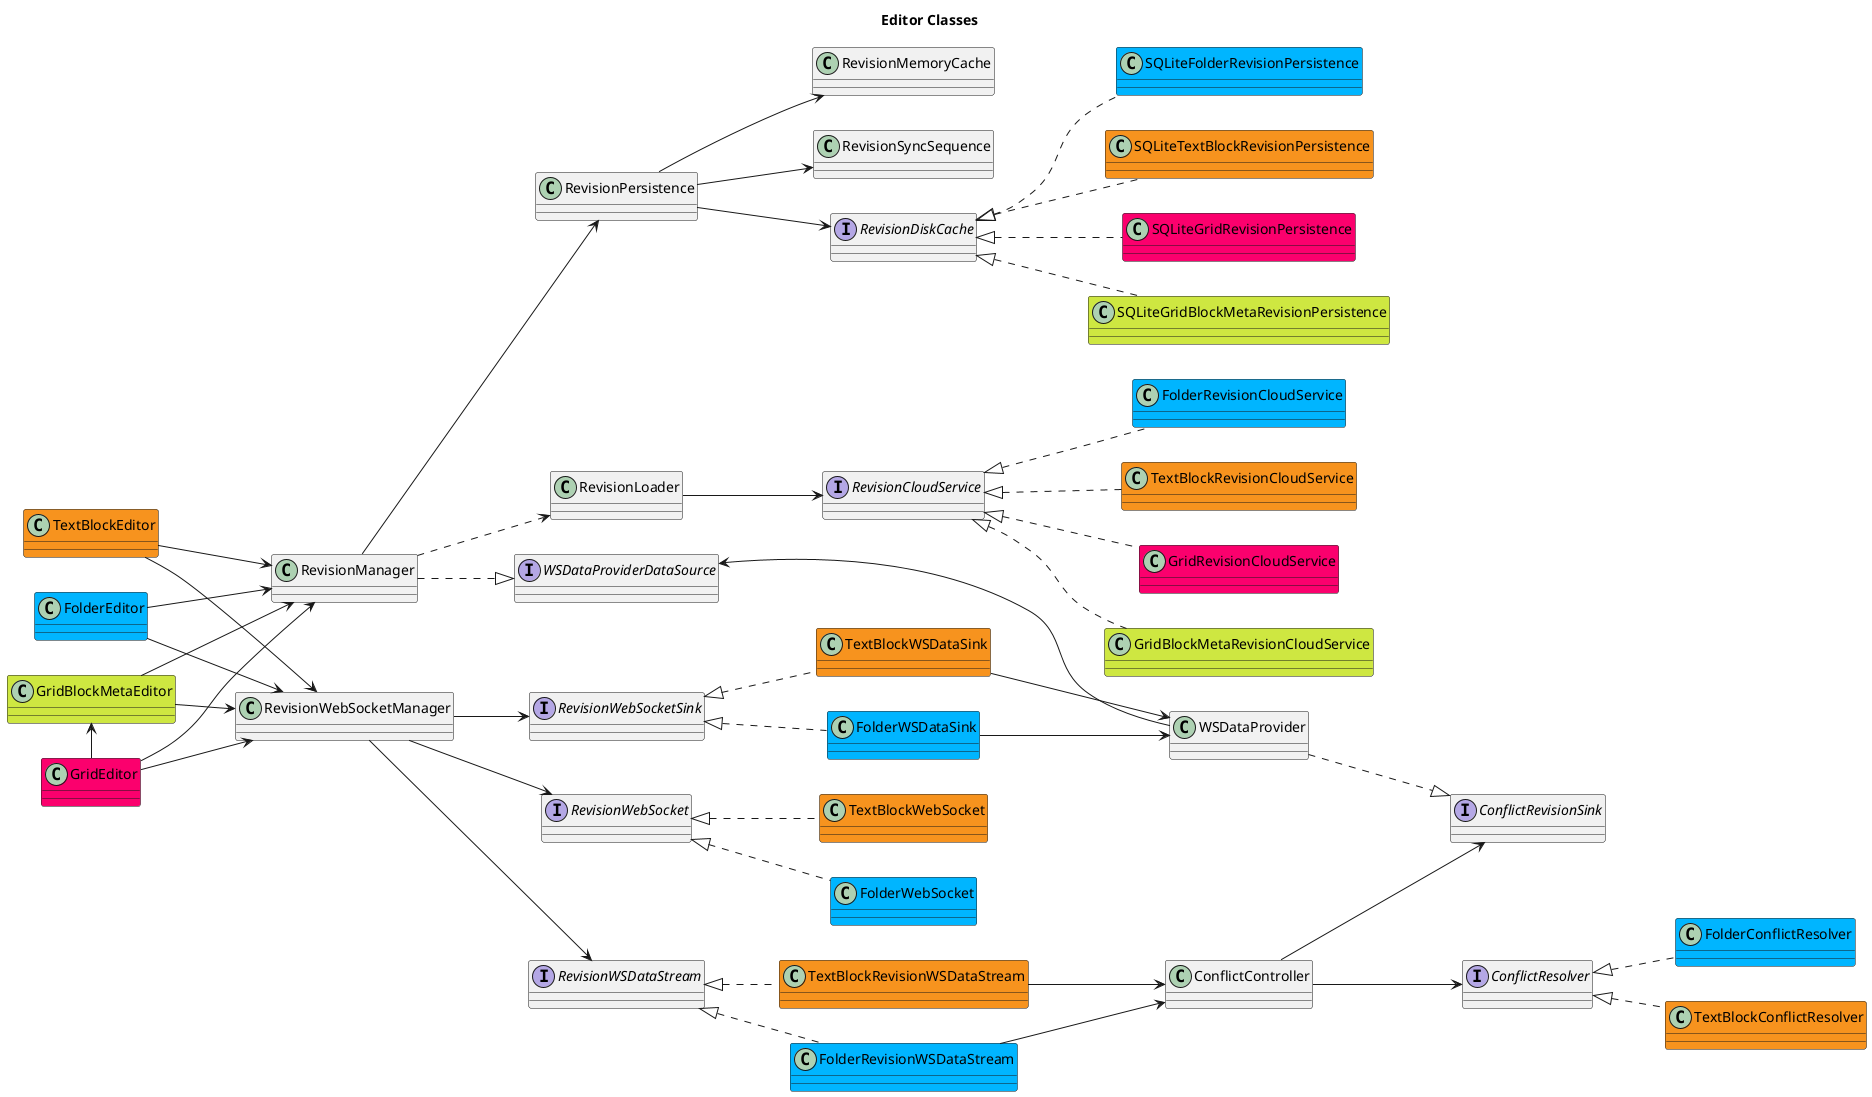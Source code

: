 
@startuml AppFlowy
title Editor Classes
left to right direction

interface RevisionWebSocket {}
class TextBlockEditor #F7931E {}
class FolderEditor #00B5FF {}
class GridEditor #FB006D
class GridBlockMetaEditor #CEE741

class RevisionManager {}
class RevisionWebSocketManager {}
interface RevisionCloudService {}
TextBlockEditor --> RevisionManager
TextBlockEditor --> RevisionWebSocketManager

FolderEditor --> RevisionManager
FolderEditor --> RevisionWebSocketManager

GridEditor --> RevisionManager
GridEditor --> RevisionWebSocketManager

GridEditor -l-> GridBlockMetaEditor
GridBlockMetaEditor --> RevisionManager
GridBlockMetaEditor --> RevisionWebSocketManager

RevisionManager ..> RevisionLoader
RevisionLoader --> RevisionCloudService

class RevisionPersistence {}
interface RevisionWebSocketSink {}
interface RevisionWSDataStream {}
class FolderWSDataSink #00B5FF {}
class FolderWebSocket #00B5FF {}
class FolderRevisionWSDataStream #00B5FF {}
class FolderConflictResolver #00B5FF {}
class FolderRevisionCloudService #00B5FF

class TextBlockWSDataSink #F7931E {}
class TextBlockWebSocket #F7931E {}
class TextBlockRevisionWSDataStream #F7931E {}
class TextBlockConflictResolver #F7931E {}
class TextBlockRevisionCloudService #F7931E

class GridRevisionCloudService #FB006D

class GridBlockMetaRevisionCloudService #CEE741


RevisionManager --> RevisionPersistence
RevisionWebSocketManager --> RevisionWebSocketSink
RevisionWebSocketManager --> RevisionWSDataStream
RevisionWebSocketManager --> RevisionWebSocket

FolderWSDataSink .u.|> RevisionWebSocketSink
TextBlockWSDataSink .u.|> RevisionWebSocketSink
FolderWSDataSink --> WSDataProvider
TextBlockWSDataSink --> WSDataProvider

TextBlockWebSocket .u.|> RevisionWebSocket
FolderWebSocket .u.|> RevisionWebSocket

TextBlockRevisionCloudService .u.|> RevisionCloudService
TextBlockRevisionWSDataStream .u.|> RevisionWSDataStream
TextBlockRevisionWSDataStream --> ConflictController

FolderRevisionCloudService .u.|> RevisionCloudService
FolderRevisionWSDataStream .U.|> RevisionWSDataStream
FolderRevisionWSDataStream --> ConflictController

GridRevisionCloudService .u.|> RevisionCloudService

GridBlockMetaRevisionCloudService .u.|> RevisionCloudService


interface ConflictResolver {}
interface ConflictRevisionSink {}
interface WSDataProviderDataSource {}
ConflictController --> ConflictResolver
ConflictController --> ConflictRevisionSink
TextBlockConflictResolver .u.|> ConflictResolver
FolderConflictResolver .u.|> ConflictResolver
WSDataProvider ..|> ConflictRevisionSink
WSDataProvider -l-> WSDataProviderDataSource
RevisionManager ..|> WSDataProviderDataSource

interface RevisionDiskCache {}
class RevisionMemoryCache {}
class RevisionSyncSequence {}
RevisionPersistence -d-> RevisionDiskCache
RevisionPersistence -d-> RevisionMemoryCache
RevisionPersistence -d-> RevisionSyncSequence

class SQLiteFolderRevisionPersistence #00B5FF  {}
SQLiteFolderRevisionPersistence .u.|> RevisionDiskCache

class SQLiteTextBlockRevisionPersistence #F7931E {}
SQLiteTextBlockRevisionPersistence .u.|> RevisionDiskCache

class SQLiteGridRevisionPersistence #FB006D {}
SQLiteGridRevisionPersistence .u.|> RevisionDiskCache

class SQLiteGridBlockMetaRevisionPersistence #CEE741 {}
SQLiteGridBlockMetaRevisionPersistence .u.|> RevisionDiskCache

@enduml



@startuml AppFlowy
title Block Editor Classes
left to right direction

class BlockManager {}
interface BlockCloudService {
}

interface RevisionWebSocket {}
class BlockEditors {}
interface BlockUser {}
class TextBlockEditor #F7931E {}

BlockManager --> BlockCloudService
BlockManager --> RevisionWebSocket: own
BlockManager --> BlockEditors
BlockManager --> BlockUser

BlockEditors "1" *-- "*" TextBlockEditor
BlockHttpCloudService .u.|> BlockCloudService
LocalServer .u.|> BlockCloudService
BlockUserImpl .u.|> BlockUser
BlockUserImpl --> UserSession

@enduml
